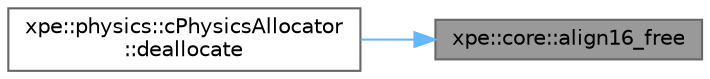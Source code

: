 digraph "xpe::core::align16_free"
{
 // LATEX_PDF_SIZE
  bgcolor="transparent";
  edge [fontname=Helvetica,fontsize=10,labelfontname=Helvetica,labelfontsize=10];
  node [fontname=Helvetica,fontsize=10,shape=box,height=0.2,width=0.4];
  rankdir="RL";
  Node1 [id="Node000001",label="xpe::core::align16_free",height=0.2,width=0.4,color="gray40", fillcolor="grey60", style="filled", fontcolor="black",tooltip=" "];
  Node1 -> Node2 [id="edge1_Node000001_Node000002",dir="back",color="steelblue1",style="solid",tooltip=" "];
  Node2 [id="Node000002",label="xpe::physics::cPhysicsAllocator\l::deallocate",height=0.2,width=0.4,color="grey40", fillcolor="white", style="filled",URL="$classxpe_1_1physics_1_1c_physics_allocator.html#ab0e2f88b10d5f15bc408c1234bcceabf",tooltip=" "];
}
